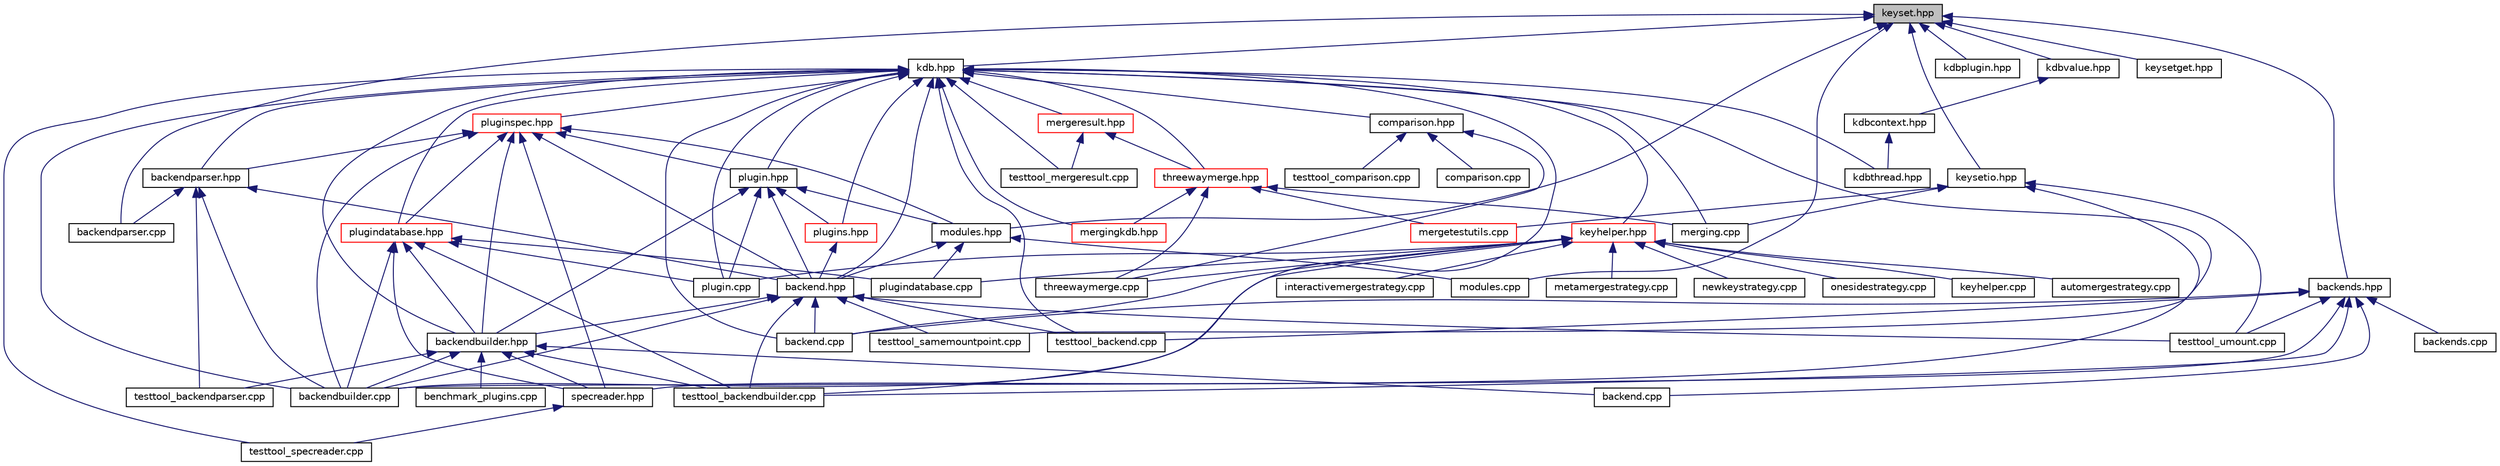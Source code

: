 digraph "keyset.hpp"
{
  edge [fontname="Helvetica",fontsize="10",labelfontname="Helvetica",labelfontsize="10"];
  node [fontname="Helvetica",fontsize="10",shape=record];
  Node10 [label="keyset.hpp",height=0.2,width=0.4,color="black", fillcolor="grey75", style="filled", fontcolor="black"];
  Node10 -> Node11 [dir="back",color="midnightblue",fontsize="10",style="solid"];
  Node11 [label="backends.hpp",height=0.2,width=0.4,color="black", fillcolor="white", style="filled",URL="$backends_8hpp.html",tooltip="Allows one to list all available backends. "];
  Node11 -> Node12 [dir="back",color="midnightblue",fontsize="10",style="solid"];
  Node12 [label="backend.cpp",height=0.2,width=0.4,color="black", fillcolor="white", style="filled",URL="$examples_2backend_8cpp.html"];
  Node11 -> Node13 [dir="back",color="midnightblue",fontsize="10",style="solid"];
  Node13 [label="backend.cpp",height=0.2,width=0.4,color="black", fillcolor="white", style="filled",URL="$src_2backend_8cpp.html",tooltip="Implementation of backend. "];
  Node11 -> Node14 [dir="back",color="midnightblue",fontsize="10",style="solid"];
  Node14 [label="backendbuilder.cpp",height=0.2,width=0.4,color="black", fillcolor="white", style="filled",URL="$backendbuilder_8cpp.html",tooltip="Implementation of backend builder. "];
  Node11 -> Node15 [dir="back",color="midnightblue",fontsize="10",style="solid"];
  Node15 [label="backends.cpp",height=0.2,width=0.4,color="black", fillcolor="white", style="filled",URL="$backends_8cpp.html"];
  Node11 -> Node16 [dir="back",color="midnightblue",fontsize="10",style="solid"];
  Node16 [label="testtool_backend.cpp",height=0.2,width=0.4,color="black", fillcolor="white", style="filled",URL="$testtool__backend_8cpp.html",tooltip="Tests for the Backend class. "];
  Node11 -> Node17 [dir="back",color="midnightblue",fontsize="10",style="solid"];
  Node17 [label="testtool_backendbuilder.cpp",height=0.2,width=0.4,color="black", fillcolor="white", style="filled",URL="$testtool__backendbuilder_8cpp.html",tooltip="Tests for the Backend builder class. "];
  Node11 -> Node18 [dir="back",color="midnightblue",fontsize="10",style="solid"];
  Node18 [label="testtool_umount.cpp",height=0.2,width=0.4,color="black", fillcolor="white", style="filled",URL="$testtool__umount_8cpp.html",tooltip="Tests for the umount. "];
  Node10 -> Node19 [dir="back",color="midnightblue",fontsize="10",style="solid"];
  Node19 [label="modules.hpp",height=0.2,width=0.4,color="black", fillcolor="white", style="filled",URL="$modules_8hpp.html",tooltip="Allows one to load plugins. "];
  Node19 -> Node20 [dir="back",color="midnightblue",fontsize="10",style="solid"];
  Node20 [label="backend.hpp",height=0.2,width=0.4,color="black", fillcolor="white", style="filled",URL="$backend_8hpp.html",tooltip="Implements a way to deal with a backend. "];
  Node20 -> Node21 [dir="back",color="midnightblue",fontsize="10",style="solid"];
  Node21 [label="backendbuilder.hpp",height=0.2,width=0.4,color="black", fillcolor="white", style="filled",URL="$backendbuilder_8hpp.html",tooltip="Implements a way to build backends. "];
  Node21 -> Node22 [dir="back",color="midnightblue",fontsize="10",style="solid"];
  Node22 [label="benchmark_plugins.cpp",height=0.2,width=0.4,color="black", fillcolor="white", style="filled",URL="$benchmark__plugins_8cpp.html",tooltip="benchmark for getenv "];
  Node21 -> Node12 [dir="back",color="midnightblue",fontsize="10",style="solid"];
  Node21 -> Node23 [dir="back",color="midnightblue",fontsize="10",style="solid"];
  Node23 [label="specreader.hpp",height=0.2,width=0.4,color="black", fillcolor="white", style="filled",URL="$specreader_8hpp.html",tooltip="Implements a way to read spec for mounting purposes. "];
  Node23 -> Node24 [dir="back",color="midnightblue",fontsize="10",style="solid"];
  Node24 [label="testtool_specreader.cpp",height=0.2,width=0.4,color="black", fillcolor="white", style="filled",URL="$testtool__specreader_8cpp.html",tooltip="Tests for the spec readerclass. "];
  Node21 -> Node14 [dir="back",color="midnightblue",fontsize="10",style="solid"];
  Node21 -> Node17 [dir="back",color="midnightblue",fontsize="10",style="solid"];
  Node21 -> Node25 [dir="back",color="midnightblue",fontsize="10",style="solid"];
  Node25 [label="testtool_backendparser.cpp",height=0.2,width=0.4,color="black", fillcolor="white", style="filled",URL="$testtool__backendparser_8cpp.html",tooltip="Tests for the Backend parser class. "];
  Node20 -> Node13 [dir="back",color="midnightblue",fontsize="10",style="solid"];
  Node20 -> Node14 [dir="back",color="midnightblue",fontsize="10",style="solid"];
  Node20 -> Node16 [dir="back",color="midnightblue",fontsize="10",style="solid"];
  Node20 -> Node17 [dir="back",color="midnightblue",fontsize="10",style="solid"];
  Node20 -> Node26 [dir="back",color="midnightblue",fontsize="10",style="solid"];
  Node26 [label="testtool_samemountpoint.cpp",height=0.2,width=0.4,color="black", fillcolor="white", style="filled",URL="$testtool__samemountpoint_8cpp.html",tooltip="Tests for the Backend class. "];
  Node20 -> Node18 [dir="back",color="midnightblue",fontsize="10",style="solid"];
  Node19 -> Node27 [dir="back",color="midnightblue",fontsize="10",style="solid"];
  Node27 [label="modules.cpp",height=0.2,width=0.4,color="black", fillcolor="white", style="filled",URL="$modules_8cpp.html",tooltip="Implementation of module loading. "];
  Node19 -> Node28 [dir="back",color="midnightblue",fontsize="10",style="solid"];
  Node28 [label="plugindatabase.cpp",height=0.2,width=0.4,color="black", fillcolor="white", style="filled",URL="$plugindatabase_8cpp.html",tooltip="Implementation of PluginDatabase(s) "];
  Node10 -> Node29 [dir="back",color="midnightblue",fontsize="10",style="solid"];
  Node29 [label="backendparser.cpp",height=0.2,width=0.4,color="black", fillcolor="white", style="filled",URL="$backendparser_8cpp.html",tooltip="Tests for the Backend parser class. "];
  Node10 -> Node27 [dir="back",color="midnightblue",fontsize="10",style="solid"];
  Node10 -> Node30 [dir="back",color="midnightblue",fontsize="10",style="solid"];
  Node30 [label="kdb.hpp",height=0.2,width=0.4,color="black", fillcolor="white", style="filled",URL="$kdb_8hpp.html"];
  Node30 -> Node31 [dir="back",color="midnightblue",fontsize="10",style="solid"];
  Node31 [label="merging.cpp",height=0.2,width=0.4,color="black", fillcolor="white", style="filled",URL="$merging_8cpp.html"];
  Node30 -> Node20 [dir="back",color="midnightblue",fontsize="10",style="solid"];
  Node30 -> Node21 [dir="back",color="midnightblue",fontsize="10",style="solid"];
  Node30 -> Node32 [dir="back",color="midnightblue",fontsize="10",style="solid"];
  Node32 [label="backendparser.hpp",height=0.2,width=0.4,color="black", fillcolor="white", style="filled",URL="$backendparser_8hpp.html",tooltip="Implements ways to parse backends. "];
  Node32 -> Node20 [dir="back",color="midnightblue",fontsize="10",style="solid"];
  Node32 -> Node14 [dir="back",color="midnightblue",fontsize="10",style="solid"];
  Node32 -> Node29 [dir="back",color="midnightblue",fontsize="10",style="solid"];
  Node32 -> Node25 [dir="back",color="midnightblue",fontsize="10",style="solid"];
  Node30 -> Node33 [dir="back",color="midnightblue",fontsize="10",style="solid"];
  Node33 [label="comparison.hpp",height=0.2,width=0.4,color="black", fillcolor="white", style="filled",URL="$comparison_8hpp.html",tooltip="Comparison helper functions. "];
  Node33 -> Node34 [dir="back",color="midnightblue",fontsize="10",style="solid"];
  Node34 [label="comparison.cpp",height=0.2,width=0.4,color="black", fillcolor="white", style="filled",URL="$comparison_8cpp.html",tooltip="Comparison helper functions. "];
  Node33 -> Node35 [dir="back",color="midnightblue",fontsize="10",style="solid"];
  Node35 [label="threewaymerge.cpp",height=0.2,width=0.4,color="black", fillcolor="white", style="filled",URL="$threewaymerge_8cpp.html",tooltip="Implementation of ThreeWayMerge. "];
  Node33 -> Node36 [dir="back",color="midnightblue",fontsize="10",style="solid"];
  Node36 [label="testtool_comparison.cpp",height=0.2,width=0.4,color="black", fillcolor="white", style="filled",URL="$testtool__comparison_8cpp.html",tooltip="Tests for the comparison helper. "];
  Node30 -> Node37 [dir="back",color="midnightblue",fontsize="10",style="solid"];
  Node37 [label="keyhelper.hpp",height=0.2,width=0.4,color="red", fillcolor="white", style="filled",URL="$keyhelper_8hpp.html",tooltip="Key helper functions. "];
  Node37 -> Node13 [dir="back",color="midnightblue",fontsize="10",style="solid"];
  Node37 -> Node14 [dir="back",color="midnightblue",fontsize="10",style="solid"];
  Node37 -> Node38 [dir="back",color="midnightblue",fontsize="10",style="solid"];
  Node38 [label="keyhelper.cpp",height=0.2,width=0.4,color="black", fillcolor="white", style="filled",URL="$keyhelper_8cpp.html",tooltip="Key helper functions. "];
  Node37 -> Node39 [dir="back",color="midnightblue",fontsize="10",style="solid"];
  Node39 [label="automergestrategy.cpp",height=0.2,width=0.4,color="black", fillcolor="white", style="filled",URL="$automergestrategy_8cpp.html",tooltip="Implementation of AutoMergeStrategy. "];
  Node37 -> Node40 [dir="back",color="midnightblue",fontsize="10",style="solid"];
  Node40 [label="interactivemergestrategy.cpp",height=0.2,width=0.4,color="black", fillcolor="white", style="filled",URL="$interactivemergestrategy_8cpp.html",tooltip="Implementation of InteractiveMergeStrategy. "];
  Node37 -> Node41 [dir="back",color="midnightblue",fontsize="10",style="solid"];
  Node41 [label="metamergestrategy.cpp",height=0.2,width=0.4,color="black", fillcolor="white", style="filled",URL="$metamergestrategy_8cpp.html",tooltip="Implementation of MetaMergeStrategy. "];
  Node37 -> Node42 [dir="back",color="midnightblue",fontsize="10",style="solid"];
  Node42 [label="newkeystrategy.cpp",height=0.2,width=0.4,color="black", fillcolor="white", style="filled",URL="$newkeystrategy_8cpp.html",tooltip="Implementation of OneSideStrategy. "];
  Node37 -> Node43 [dir="back",color="midnightblue",fontsize="10",style="solid"];
  Node43 [label="onesidestrategy.cpp",height=0.2,width=0.4,color="black", fillcolor="white", style="filled",URL="$onesidestrategy_8cpp.html",tooltip="Implementation of OneSideStrategy. "];
  Node37 -> Node35 [dir="back",color="midnightblue",fontsize="10",style="solid"];
  Node37 -> Node45 [dir="back",color="midnightblue",fontsize="10",style="solid"];
  Node45 [label="plugin.cpp",height=0.2,width=0.4,color="black", fillcolor="white", style="filled",URL="$plugin_8cpp.html",tooltip="Implementation of plugin. "];
  Node37 -> Node28 [dir="back",color="midnightblue",fontsize="10",style="solid"];
  Node30 -> Node48 [dir="back",color="midnightblue",fontsize="10",style="solid"];
  Node48 [label="mergeresult.hpp",height=0.2,width=0.4,color="red", fillcolor="white", style="filled",URL="$mergeresult_8hpp.html",tooltip="Class modelling the result of a three way merge. "];
  Node48 -> Node64 [dir="back",color="midnightblue",fontsize="10",style="solid"];
  Node64 [label="threewaymerge.hpp",height=0.2,width=0.4,color="red", fillcolor="white", style="filled",URL="$threewaymerge_8hpp.html",tooltip="Implements a way to build and deal with a backend. "];
  Node64 -> Node31 [dir="back",color="midnightblue",fontsize="10",style="solid"];
  Node64 -> Node71 [dir="back",color="midnightblue",fontsize="10",style="solid"];
  Node71 [label="mergingkdb.hpp",height=0.2,width=0.4,color="red", fillcolor="white", style="filled",URL="$mergingkdb_8hpp.html"];
  Node64 -> Node35 [dir="back",color="midnightblue",fontsize="10",style="solid"];
  Node64 -> Node73 [dir="back",color="midnightblue",fontsize="10",style="solid"];
  Node73 [label="mergetestutils.cpp",height=0.2,width=0.4,color="red", fillcolor="white", style="filled",URL="$mergetestutils_8cpp.html",tooltip="Implements a helper class for merge related tests. "];
  Node48 -> Node77 [dir="back",color="midnightblue",fontsize="10",style="solid"];
  Node77 [label="testtool_mergeresult.cpp",height=0.2,width=0.4,color="black", fillcolor="white", style="filled",URL="$testtool__mergeresult_8cpp.html",tooltip="Tests for the Mergeresult class. "];
  Node30 -> Node71 [dir="back",color="midnightblue",fontsize="10",style="solid"];
  Node30 -> Node64 [dir="back",color="midnightblue",fontsize="10",style="solid"];
  Node30 -> Node78 [dir="back",color="midnightblue",fontsize="10",style="solid"];
  Node78 [label="plugin.hpp",height=0.2,width=0.4,color="black", fillcolor="white", style="filled",URL="$plugin_8hpp.html",tooltip="Header file of plugin. "];
  Node78 -> Node20 [dir="back",color="midnightblue",fontsize="10",style="solid"];
  Node78 -> Node21 [dir="back",color="midnightblue",fontsize="10",style="solid"];
  Node78 -> Node19 [dir="back",color="midnightblue",fontsize="10",style="solid"];
  Node78 -> Node79 [dir="back",color="midnightblue",fontsize="10",style="solid"];
  Node79 [label="plugins.hpp",height=0.2,width=0.4,color="red", fillcolor="white", style="filled",URL="$plugins_8hpp.html",tooltip="Implementation of get/set and error plugins. "];
  Node79 -> Node20 [dir="back",color="midnightblue",fontsize="10",style="solid"];
  Node78 -> Node45 [dir="back",color="midnightblue",fontsize="10",style="solid"];
  Node30 -> Node80 [dir="back",color="midnightblue",fontsize="10",style="solid"];
  Node80 [label="plugindatabase.hpp",height=0.2,width=0.4,color="red", fillcolor="white", style="filled",URL="$plugindatabase_8hpp.html",tooltip="Interface to all plugins. "];
  Node80 -> Node21 [dir="back",color="midnightblue",fontsize="10",style="solid"];
  Node80 -> Node23 [dir="back",color="midnightblue",fontsize="10",style="solid"];
  Node80 -> Node14 [dir="back",color="midnightblue",fontsize="10",style="solid"];
  Node80 -> Node45 [dir="back",color="midnightblue",fontsize="10",style="solid"];
  Node80 -> Node28 [dir="back",color="midnightblue",fontsize="10",style="solid"];
  Node80 -> Node17 [dir="back",color="midnightblue",fontsize="10",style="solid"];
  Node30 -> Node79 [dir="back",color="midnightblue",fontsize="10",style="solid"];
  Node30 -> Node82 [dir="back",color="midnightblue",fontsize="10",style="solid"];
  Node82 [label="pluginspec.hpp",height=0.2,width=0.4,color="red", fillcolor="white", style="filled",URL="$pluginspec_8hpp.html",tooltip="Interface to specify which plugin is meant. "];
  Node82 -> Node20 [dir="back",color="midnightblue",fontsize="10",style="solid"];
  Node82 -> Node21 [dir="back",color="midnightblue",fontsize="10",style="solid"];
  Node82 -> Node32 [dir="back",color="midnightblue",fontsize="10",style="solid"];
  Node82 -> Node19 [dir="back",color="midnightblue",fontsize="10",style="solid"];
  Node82 -> Node78 [dir="back",color="midnightblue",fontsize="10",style="solid"];
  Node82 -> Node80 [dir="back",color="midnightblue",fontsize="10",style="solid"];
  Node82 -> Node23 [dir="back",color="midnightblue",fontsize="10",style="solid"];
  Node82 -> Node14 [dir="back",color="midnightblue",fontsize="10",style="solid"];
  Node30 -> Node23 [dir="back",color="midnightblue",fontsize="10",style="solid"];
  Node30 -> Node13 [dir="back",color="midnightblue",fontsize="10",style="solid"];
  Node30 -> Node14 [dir="back",color="midnightblue",fontsize="10",style="solid"];
  Node30 -> Node45 [dir="back",color="midnightblue",fontsize="10",style="solid"];
  Node30 -> Node16 [dir="back",color="midnightblue",fontsize="10",style="solid"];
  Node30 -> Node17 [dir="back",color="midnightblue",fontsize="10",style="solid"];
  Node30 -> Node77 [dir="back",color="midnightblue",fontsize="10",style="solid"];
  Node30 -> Node24 [dir="back",color="midnightblue",fontsize="10",style="solid"];
  Node30 -> Node85 [dir="back",color="midnightblue",fontsize="10",style="solid"];
  Node85 [label="kdbthread.hpp",height=0.2,width=0.4,color="black", fillcolor="white", style="filled",URL="$kdbthread_8hpp.html"];
  Node10 -> Node86 [dir="back",color="midnightblue",fontsize="10",style="solid"];
  Node86 [label="kdbplugin.hpp",height=0.2,width=0.4,color="black", fillcolor="white", style="filled",URL="$kdbplugin_8hpp.html",tooltip="Helpers for creating plugins. "];
  Node10 -> Node87 [dir="back",color="midnightblue",fontsize="10",style="solid"];
  Node87 [label="kdbvalue.hpp",height=0.2,width=0.4,color="black", fillcolor="white", style="filled",URL="$kdbvalue_8hpp.html"];
  Node87 -> Node88 [dir="back",color="midnightblue",fontsize="10",style="solid"];
  Node88 [label="kdbcontext.hpp",height=0.2,width=0.4,color="black", fillcolor="white", style="filled",URL="$kdbcontext_8hpp.html"];
  Node88 -> Node85 [dir="back",color="midnightblue",fontsize="10",style="solid"];
  Node10 -> Node89 [dir="back",color="midnightblue",fontsize="10",style="solid"];
  Node89 [label="keysetget.hpp",height=0.2,width=0.4,color="black", fillcolor="white", style="filled",URL="$keysetget_8hpp.html"];
  Node10 -> Node90 [dir="back",color="midnightblue",fontsize="10",style="solid"];
  Node90 [label="keysetio.hpp",height=0.2,width=0.4,color="black", fillcolor="white", style="filled",URL="$keysetio_8hpp.html"];
  Node90 -> Node31 [dir="back",color="midnightblue",fontsize="10",style="solid"];
  Node90 -> Node73 [dir="back",color="midnightblue",fontsize="10",style="solid"];
  Node90 -> Node26 [dir="back",color="midnightblue",fontsize="10",style="solid"];
  Node90 -> Node18 [dir="back",color="midnightblue",fontsize="10",style="solid"];
}
